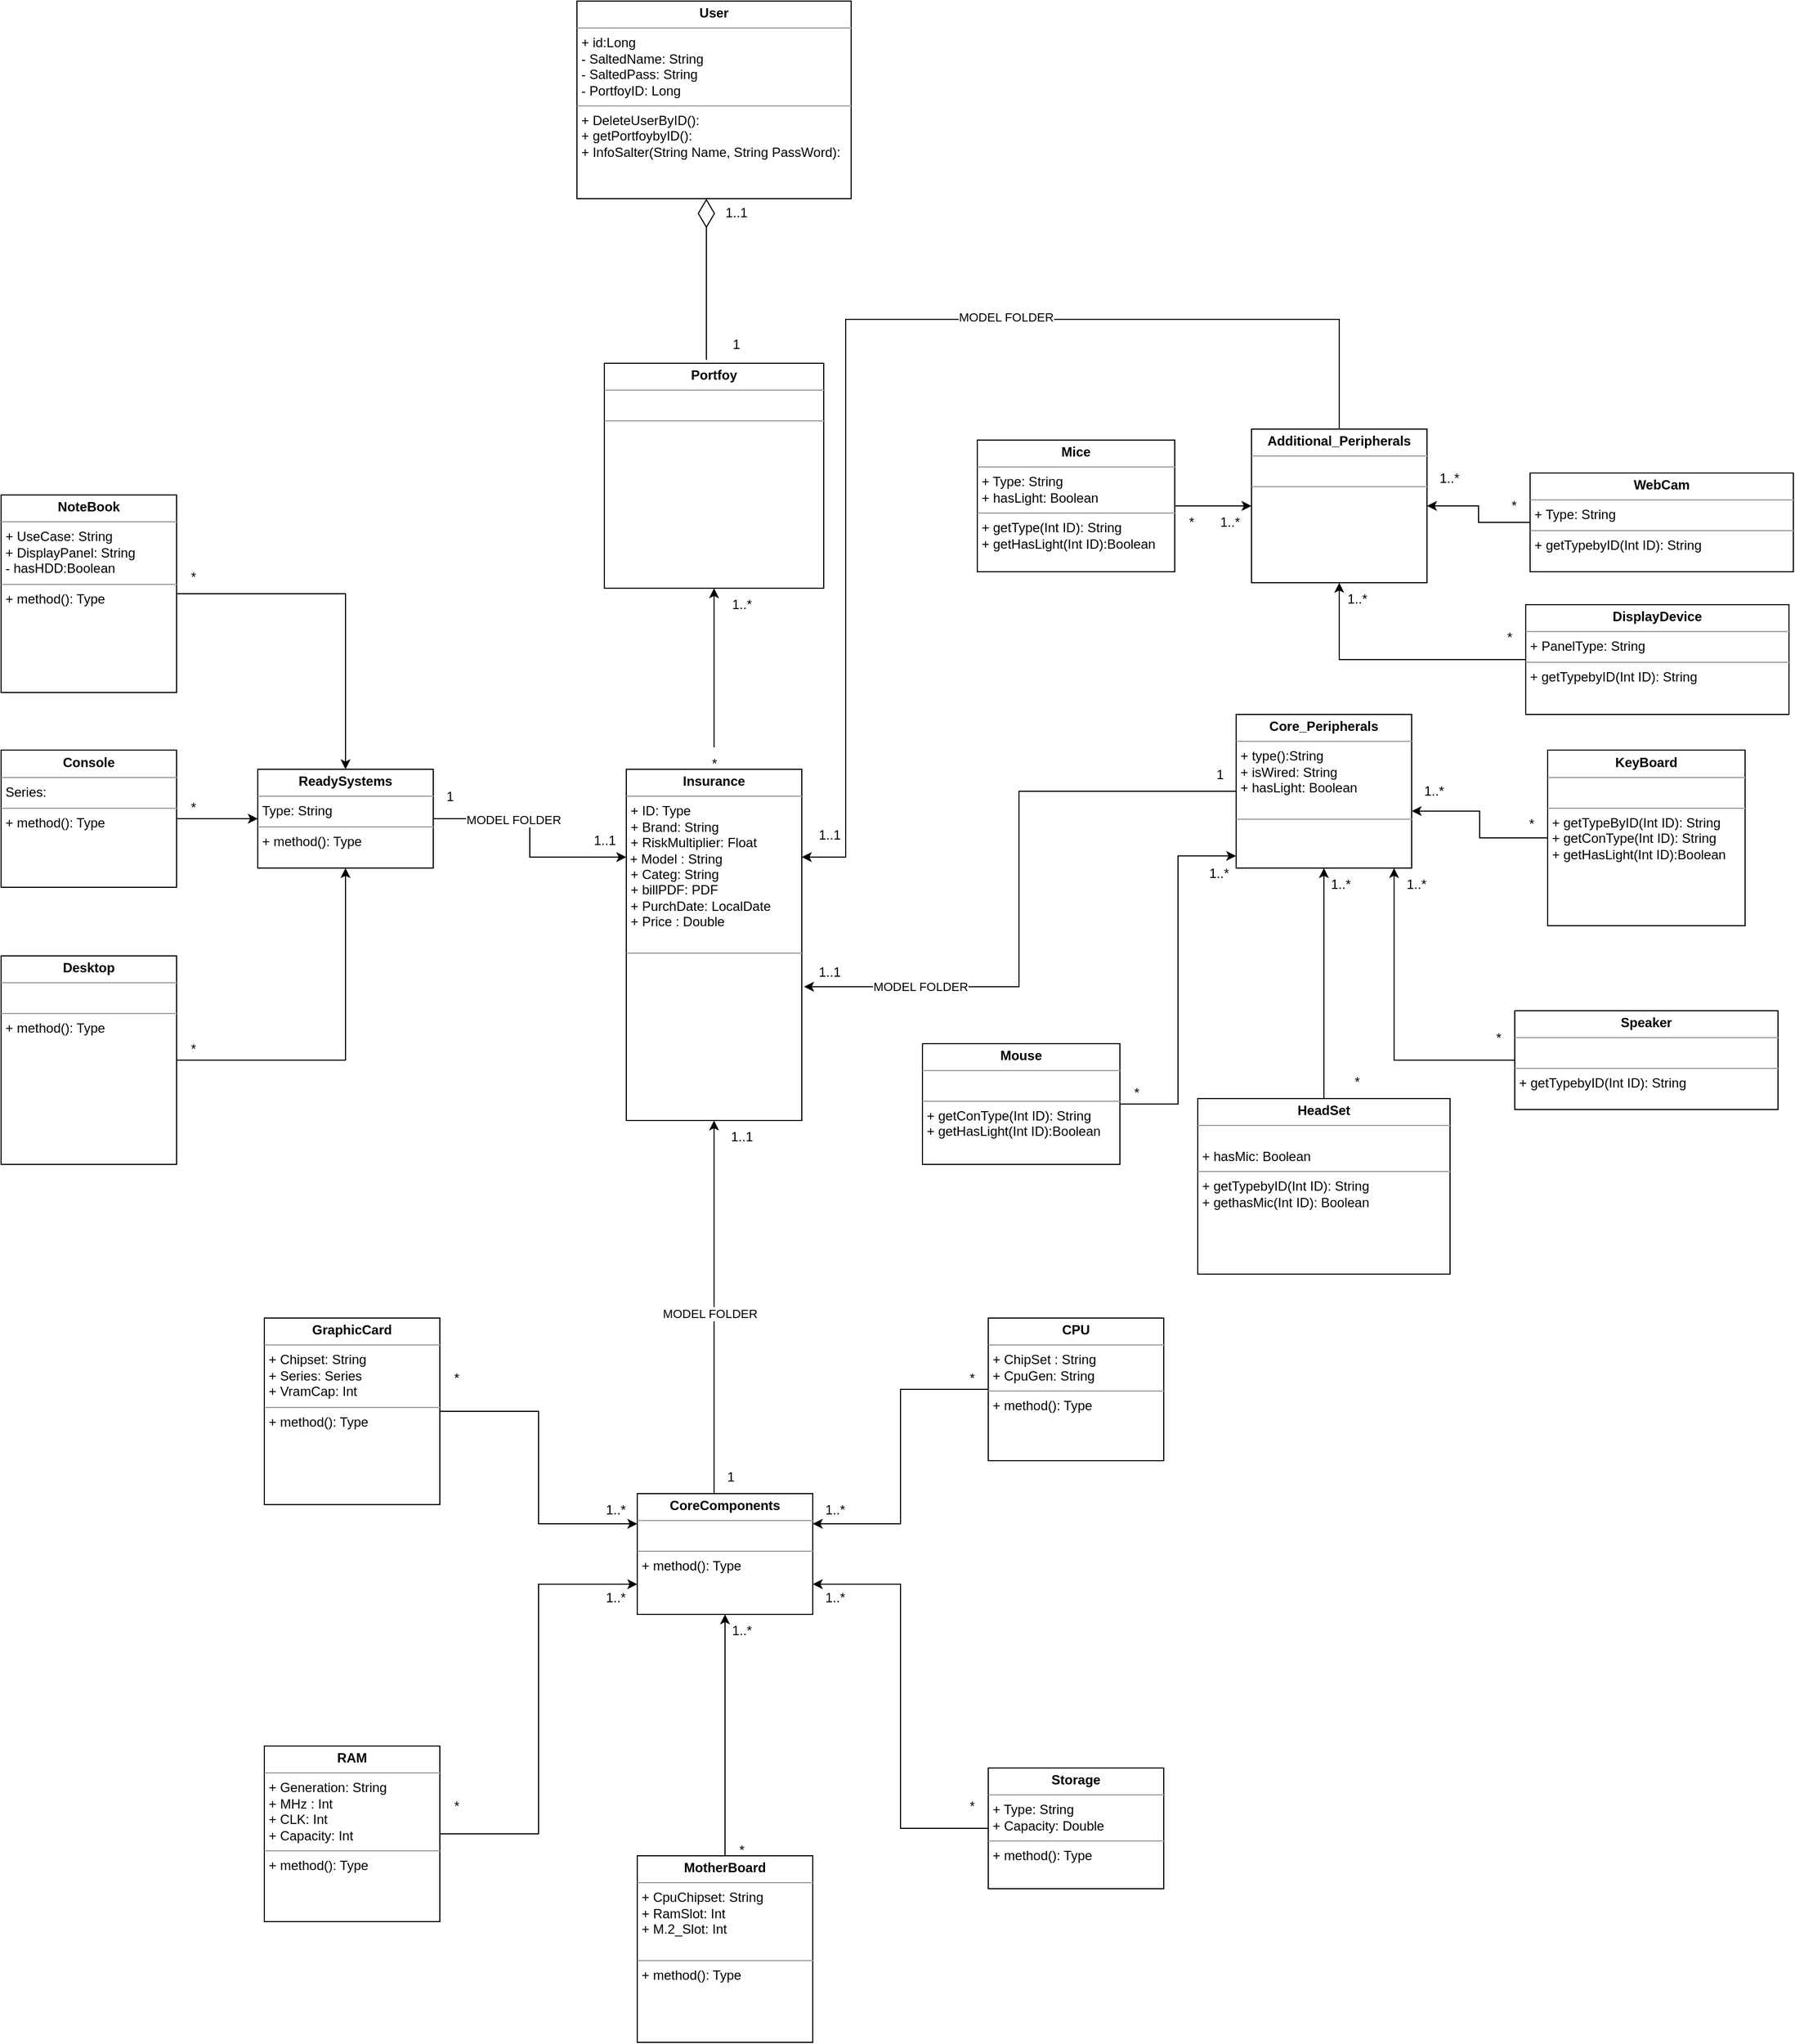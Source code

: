 <mxfile version="22.1.11" type="device">
  <diagram name="Sayfa -1" id="GXi3Bmv7oshq-7G1yXmG">
    <mxGraphModel dx="1674" dy="1987" grid="1" gridSize="10" guides="1" tooltips="1" connect="1" arrows="1" fold="1" page="1" pageScale="1" pageWidth="827" pageHeight="1169" math="0" shadow="0">
      <root>
        <mxCell id="0" />
        <mxCell id="1" parent="0" />
        <mxCell id="JWSpw_ZNpk93uyBQdept-1" value="&lt;p style=&quot;margin:0px;margin-top:4px;text-align:center;&quot;&gt;&lt;b&gt;User&lt;/b&gt;&lt;/p&gt;&lt;hr size=&quot;1&quot;&gt;&lt;p style=&quot;margin:0px;margin-left:4px;&quot;&gt;+ id:Long&lt;/p&gt;&lt;p style=&quot;margin:0px;margin-left:4px;&quot;&gt;- SaltedName: String&lt;/p&gt;&lt;p style=&quot;margin:0px;margin-left:4px;&quot;&gt;- SaltedPass: String&lt;/p&gt;&lt;p style=&quot;margin:0px;margin-left:4px;&quot;&gt;- PortfoyID: Long&lt;/p&gt;&lt;hr size=&quot;1&quot;&gt;&lt;p style=&quot;margin:0px;margin-left:4px;&quot;&gt;+ DeleteUserByID():&lt;/p&gt;&lt;p style=&quot;margin:0px;margin-left:4px;&quot;&gt;+ getPortfoybyID():&lt;/p&gt;&lt;p style=&quot;margin:0px;margin-left:4px;&quot;&gt;+ InfoSalter(String Name, String PassWord):&lt;/p&gt;&lt;p style=&quot;margin:0px;margin-left:4px;&quot;&gt;&lt;br&gt;&lt;/p&gt;" style="verticalAlign=top;align=left;overflow=fill;fontSize=12;fontFamily=Helvetica;html=1;whiteSpace=wrap;" parent="1" vertex="1">
          <mxGeometry x="545" y="-1160" width="250" height="180" as="geometry" />
        </mxCell>
        <mxCell id="JWSpw_ZNpk93uyBQdept-30" style="edgeStyle=orthogonalEdgeStyle;rounded=0;orthogonalLoop=1;jettySize=auto;html=1;entryX=0.5;entryY=0;entryDx=0;entryDy=0;" parent="1" source="JWSpw_ZNpk93uyBQdept-2" target="JWSpw_ZNpk93uyBQdept-28" edge="1">
          <mxGeometry relative="1" as="geometry" />
        </mxCell>
        <mxCell id="JWSpw_ZNpk93uyBQdept-2" value="&lt;p style=&quot;margin:0px;margin-top:4px;text-align:center;&quot;&gt;&lt;b&gt;NoteBook&lt;/b&gt;&lt;/p&gt;&lt;hr size=&quot;1&quot;&gt;&lt;p style=&quot;margin:0px;margin-left:4px;&quot;&gt;+ UseCase: String&lt;/p&gt;&lt;p style=&quot;margin:0px;margin-left:4px;&quot;&gt;&lt;span style=&quot;background-color: initial;&quot;&gt;+ DisplayPanel: String&lt;/span&gt;&lt;br&gt;&lt;/p&gt;&lt;p style=&quot;margin:0px;margin-left:4px;&quot;&gt;- hasHDD:Boolean&lt;/p&gt;&lt;hr size=&quot;1&quot;&gt;&lt;p style=&quot;margin:0px;margin-left:4px;&quot;&gt;+ method(): Type&lt;/p&gt;" style="verticalAlign=top;align=left;overflow=fill;fontSize=12;fontFamily=Helvetica;html=1;whiteSpace=wrap;" parent="1" vertex="1">
          <mxGeometry x="20" y="-710" width="160" height="180" as="geometry" />
        </mxCell>
        <mxCell id="JWSpw_ZNpk93uyBQdept-31" value="" style="edgeStyle=orthogonalEdgeStyle;rounded=0;orthogonalLoop=1;jettySize=auto;html=1;" parent="1" source="JWSpw_ZNpk93uyBQdept-3" target="JWSpw_ZNpk93uyBQdept-28" edge="1">
          <mxGeometry relative="1" as="geometry" />
        </mxCell>
        <mxCell id="JWSpw_ZNpk93uyBQdept-3" value="&lt;p style=&quot;margin:0px;margin-top:4px;text-align:center;&quot;&gt;&lt;b&gt;Console&lt;/b&gt;&lt;/p&gt;&lt;hr size=&quot;1&quot;&gt;&lt;p style=&quot;margin:0px;margin-left:4px;&quot;&gt;Series:&lt;/p&gt;&lt;hr size=&quot;1&quot;&gt;&lt;p style=&quot;margin:0px;margin-left:4px;&quot;&gt;+ method(): Type&lt;/p&gt;" style="verticalAlign=top;align=left;overflow=fill;fontSize=12;fontFamily=Helvetica;html=1;whiteSpace=wrap;" parent="1" vertex="1">
          <mxGeometry x="20" y="-477.5" width="160" height="125" as="geometry" />
        </mxCell>
        <mxCell id="JWSpw_ZNpk93uyBQdept-32" style="edgeStyle=orthogonalEdgeStyle;rounded=0;orthogonalLoop=1;jettySize=auto;html=1;entryX=0.5;entryY=1;entryDx=0;entryDy=0;" parent="1" source="JWSpw_ZNpk93uyBQdept-4" target="JWSpw_ZNpk93uyBQdept-28" edge="1">
          <mxGeometry relative="1" as="geometry" />
        </mxCell>
        <mxCell id="JWSpw_ZNpk93uyBQdept-4" value="&lt;p style=&quot;margin:0px;margin-top:4px;text-align:center;&quot;&gt;&lt;b&gt;Desktop&lt;/b&gt;&lt;/p&gt;&lt;hr size=&quot;1&quot;&gt;&lt;p style=&quot;border-color: var(--border-color); margin: 0px 0px 0px 4px;&quot;&gt;&lt;br&gt;&lt;/p&gt;&lt;hr size=&quot;1&quot;&gt;&lt;p style=&quot;margin:0px;margin-left:4px;&quot;&gt;+ method(): Type&lt;/p&gt;" style="verticalAlign=top;align=left;overflow=fill;fontSize=12;fontFamily=Helvetica;html=1;whiteSpace=wrap;" parent="1" vertex="1">
          <mxGeometry x="20" y="-290" width="160" height="190" as="geometry" />
        </mxCell>
        <mxCell id="JWSpw_ZNpk93uyBQdept-33" style="edgeStyle=orthogonalEdgeStyle;rounded=0;orthogonalLoop=1;jettySize=auto;html=1;entryX=0;entryY=0.25;entryDx=0;entryDy=0;" parent="1" source="JWSpw_ZNpk93uyBQdept-5" target="JWSpw_ZNpk93uyBQdept-29" edge="1">
          <mxGeometry relative="1" as="geometry" />
        </mxCell>
        <mxCell id="JWSpw_ZNpk93uyBQdept-5" value="&lt;p style=&quot;margin:0px;margin-top:4px;text-align:center;&quot;&gt;&lt;b&gt;GraphicCard&lt;/b&gt;&lt;/p&gt;&lt;hr size=&quot;1&quot;&gt;&lt;p style=&quot;margin:0px;margin-left:4px;&quot;&gt;&lt;span style=&quot;background-color: initial;&quot;&gt;+ Chipset: String&lt;/span&gt;&lt;br&gt;&lt;/p&gt;&lt;p style=&quot;margin:0px;margin-left:4px;&quot;&gt;+ Series: Series&lt;/p&gt;&lt;p style=&quot;margin:0px;margin-left:4px;&quot;&gt;&lt;span style=&quot;background-color: initial;&quot;&gt;+ VramCap: Int&lt;/span&gt;&lt;br&gt;&lt;/p&gt;&lt;hr size=&quot;1&quot;&gt;&lt;p style=&quot;margin:0px;margin-left:4px;&quot;&gt;+ method(): Type&lt;/p&gt;" style="verticalAlign=top;align=left;overflow=fill;fontSize=12;fontFamily=Helvetica;html=1;whiteSpace=wrap;" parent="1" vertex="1">
          <mxGeometry x="260" y="40" width="160" height="170" as="geometry" />
        </mxCell>
        <mxCell id="JWSpw_ZNpk93uyBQdept-34" style="edgeStyle=orthogonalEdgeStyle;rounded=0;orthogonalLoop=1;jettySize=auto;html=1;entryX=0;entryY=0.75;entryDx=0;entryDy=0;" parent="1" source="JWSpw_ZNpk93uyBQdept-6" target="JWSpw_ZNpk93uyBQdept-29" edge="1">
          <mxGeometry relative="1" as="geometry" />
        </mxCell>
        <mxCell id="JWSpw_ZNpk93uyBQdept-6" value="&lt;p style=&quot;margin:0px;margin-top:4px;text-align:center;&quot;&gt;&lt;b&gt;RAM&lt;/b&gt;&lt;/p&gt;&lt;hr size=&quot;1&quot;&gt;&lt;p style=&quot;margin:0px;margin-left:4px;&quot;&gt;+ Generation: String&lt;/p&gt;&lt;p style=&quot;margin:0px;margin-left:4px;&quot;&gt;+ MHz : Int&lt;/p&gt;&lt;p style=&quot;margin:0px;margin-left:4px;&quot;&gt;+ CLK: Int&lt;/p&gt;&lt;p style=&quot;margin:0px;margin-left:4px;&quot;&gt;+ Capacity: Int&lt;/p&gt;&lt;hr size=&quot;1&quot;&gt;&lt;p style=&quot;margin:0px;margin-left:4px;&quot;&gt;+ method(): Type&lt;/p&gt;" style="verticalAlign=top;align=left;overflow=fill;fontSize=12;fontFamily=Helvetica;html=1;whiteSpace=wrap;" parent="1" vertex="1">
          <mxGeometry x="260" y="430" width="160" height="160" as="geometry" />
        </mxCell>
        <mxCell id="JWSpw_ZNpk93uyBQdept-35" value="" style="edgeStyle=orthogonalEdgeStyle;rounded=0;orthogonalLoop=1;jettySize=auto;html=1;" parent="1" source="JWSpw_ZNpk93uyBQdept-7" target="JWSpw_ZNpk93uyBQdept-29" edge="1">
          <mxGeometry relative="1" as="geometry" />
        </mxCell>
        <mxCell id="JWSpw_ZNpk93uyBQdept-7" value="&lt;p style=&quot;margin:0px;margin-top:4px;text-align:center;&quot;&gt;&lt;b&gt;MotherBoard&lt;/b&gt;&lt;/p&gt;&lt;hr size=&quot;1&quot;&gt;&lt;p style=&quot;margin:0px;margin-left:4px;&quot;&gt;+ CpuChipset: String&lt;/p&gt;&lt;p style=&quot;margin:0px;margin-left:4px;&quot;&gt;+ RamSlot: Int&lt;/p&gt;&lt;p style=&quot;margin:0px;margin-left:4px;&quot;&gt;+ M.2_Slot: Int&lt;/p&gt;&lt;p style=&quot;margin:0px;margin-left:4px;&quot;&gt;&lt;br&gt;&lt;/p&gt;&lt;hr size=&quot;1&quot;&gt;&lt;p style=&quot;margin:0px;margin-left:4px;&quot;&gt;+ method(): Type&lt;/p&gt;" style="verticalAlign=top;align=left;overflow=fill;fontSize=12;fontFamily=Helvetica;html=1;whiteSpace=wrap;" parent="1" vertex="1">
          <mxGeometry x="600" y="530" width="160" height="170" as="geometry" />
        </mxCell>
        <mxCell id="JWSpw_ZNpk93uyBQdept-37" style="edgeStyle=orthogonalEdgeStyle;rounded=0;orthogonalLoop=1;jettySize=auto;html=1;entryX=1;entryY=0.75;entryDx=0;entryDy=0;" parent="1" source="JWSpw_ZNpk93uyBQdept-8" target="JWSpw_ZNpk93uyBQdept-29" edge="1">
          <mxGeometry relative="1" as="geometry" />
        </mxCell>
        <mxCell id="JWSpw_ZNpk93uyBQdept-8" value="&lt;p style=&quot;margin:0px;margin-top:4px;text-align:center;&quot;&gt;&lt;b&gt;Storage&lt;/b&gt;&lt;/p&gt;&lt;hr size=&quot;1&quot;&gt;&lt;p style=&quot;margin:0px;margin-left:4px;&quot;&gt;+ Type: String&lt;/p&gt;&lt;p style=&quot;margin:0px;margin-left:4px;&quot;&gt;+ Capacity: Double&lt;/p&gt;&lt;hr size=&quot;1&quot;&gt;&lt;p style=&quot;margin:0px;margin-left:4px;&quot;&gt;+ method(): Type&lt;/p&gt;" style="verticalAlign=top;align=left;overflow=fill;fontSize=12;fontFamily=Helvetica;html=1;whiteSpace=wrap;" parent="1" vertex="1">
          <mxGeometry x="920" y="450" width="160" height="110" as="geometry" />
        </mxCell>
        <mxCell id="JWSpw_ZNpk93uyBQdept-36" style="edgeStyle=orthogonalEdgeStyle;rounded=0;orthogonalLoop=1;jettySize=auto;html=1;entryX=1;entryY=0.25;entryDx=0;entryDy=0;" parent="1" source="JWSpw_ZNpk93uyBQdept-9" target="JWSpw_ZNpk93uyBQdept-29" edge="1">
          <mxGeometry relative="1" as="geometry" />
        </mxCell>
        <mxCell id="JWSpw_ZNpk93uyBQdept-9" value="&lt;p style=&quot;margin:0px;margin-top:4px;text-align:center;&quot;&gt;&lt;b&gt;CPU&lt;/b&gt;&lt;/p&gt;&lt;hr size=&quot;1&quot;&gt;&lt;p style=&quot;margin:0px;margin-left:4px;&quot;&gt;+ ChipSet : String&lt;/p&gt;&lt;p style=&quot;margin:0px;margin-left:4px;&quot;&gt;+ CpuGen: String&lt;/p&gt;&lt;hr size=&quot;1&quot;&gt;&lt;p style=&quot;margin:0px;margin-left:4px;&quot;&gt;+ method(): Type&lt;/p&gt;" style="verticalAlign=top;align=left;overflow=fill;fontSize=12;fontFamily=Helvetica;html=1;whiteSpace=wrap;" parent="1" vertex="1">
          <mxGeometry x="920" y="40" width="160" height="130" as="geometry" />
        </mxCell>
        <mxCell id="fTKpUxHGbEyDiR0BADlg-4" style="edgeStyle=orthogonalEdgeStyle;rounded=0;orthogonalLoop=1;jettySize=auto;html=1;entryX=0.5;entryY=1;entryDx=0;entryDy=0;" parent="1" source="JWSpw_ZNpk93uyBQdept-10" target="fTKpUxHGbEyDiR0BADlg-2" edge="1">
          <mxGeometry relative="1" as="geometry" />
        </mxCell>
        <mxCell id="JWSpw_ZNpk93uyBQdept-10" value="&lt;p style=&quot;margin:0px;margin-top:4px;text-align:center;&quot;&gt;&lt;b&gt;HeadSet&lt;/b&gt;&lt;/p&gt;&lt;hr size=&quot;1&quot;&gt;&lt;p style=&quot;margin:0px;margin-left:4px;&quot;&gt;&lt;br&gt;&lt;/p&gt;&lt;p style=&quot;margin:0px;margin-left:4px;&quot;&gt;+ hasMic: Boolean&lt;/p&gt;&lt;hr size=&quot;1&quot;&gt;&lt;p style=&quot;margin:0px;margin-left:4px;&quot;&gt;&lt;span style=&quot;background-color: initial;&quot;&gt;+ getTypebyID(Int ID): String&lt;/span&gt;&lt;br&gt;&lt;/p&gt;&lt;p style=&quot;border-color: var(--border-color); margin: 0px 0px 0px 4px;&quot;&gt;+ gethasMic(Int ID): Boolean&lt;/p&gt;" style="verticalAlign=top;align=left;overflow=fill;fontSize=12;fontFamily=Helvetica;html=1;whiteSpace=wrap;" parent="1" vertex="1">
          <mxGeometry x="1111" y="-160" width="230" height="160" as="geometry" />
        </mxCell>
        <mxCell id="JWSpw_ZNpk93uyBQdept-11" value="&lt;p style=&quot;margin:0px;margin-top:4px;text-align:center;&quot;&gt;&lt;b&gt;KeyBoard&lt;/b&gt;&lt;/p&gt;&lt;hr size=&quot;1&quot;&gt;&lt;p style=&quot;margin:0px;margin-left:4px;&quot;&gt;&lt;br&gt;&lt;/p&gt;&lt;hr size=&quot;1&quot;&gt;&lt;p style=&quot;margin:0px;margin-left:4px;&quot;&gt;+ getTypeByID(Int ID): String&lt;/p&gt;&lt;p style=&quot;margin:0px;margin-left:4px;&quot;&gt;+ getConType(Int ID): String&lt;/p&gt;&lt;p style=&quot;margin:0px;margin-left:4px;&quot;&gt;+ getHasLight(Int ID):Boolean&lt;/p&gt;" style="verticalAlign=top;align=left;overflow=fill;fontSize=12;fontFamily=Helvetica;html=1;whiteSpace=wrap;" parent="1" vertex="1">
          <mxGeometry x="1430" y="-477.5" width="180" height="160" as="geometry" />
        </mxCell>
        <mxCell id="JWSpw_ZNpk93uyBQdept-12" value="&lt;p style=&quot;margin:0px;margin-top:4px;text-align:center;&quot;&gt;&lt;b&gt;Mouse&lt;/b&gt;&lt;/p&gt;&lt;hr size=&quot;1&quot;&gt;&lt;p style=&quot;margin:0px;margin-left:4px;&quot;&gt;&lt;br&gt;&lt;/p&gt;&lt;hr size=&quot;1&quot;&gt;&lt;p style=&quot;margin:0px;margin-left:4px;&quot;&gt;+ getConType(Int ID): String&lt;br&gt;&lt;/p&gt;&lt;p style=&quot;margin:0px;margin-left:4px;&quot;&gt;+ getHasLight(Int ID):Boolean&lt;br&gt;&lt;/p&gt;" style="verticalAlign=top;align=left;overflow=fill;fontSize=12;fontFamily=Helvetica;html=1;whiteSpace=wrap;" parent="1" vertex="1">
          <mxGeometry x="860" y="-210" width="180" height="110" as="geometry" />
        </mxCell>
        <mxCell id="JWSpw_ZNpk93uyBQdept-21" value="" style="edgeStyle=orthogonalEdgeStyle;rounded=0;orthogonalLoop=1;jettySize=auto;html=1;" parent="1" source="JWSpw_ZNpk93uyBQdept-13" target="JWSpw_ZNpk93uyBQdept-17" edge="1">
          <mxGeometry relative="1" as="geometry" />
        </mxCell>
        <mxCell id="JWSpw_ZNpk93uyBQdept-13" value="&lt;p style=&quot;margin:0px;margin-top:4px;text-align:center;&quot;&gt;&lt;b&gt;Mice&lt;/b&gt;&lt;/p&gt;&lt;hr size=&quot;1&quot;&gt;&lt;p style=&quot;margin:0px;margin-left:4px;&quot;&gt;+ Type: String&lt;/p&gt;&lt;p style=&quot;margin:0px;margin-left:4px;&quot;&gt;+ hasLight: Boolean&lt;/p&gt;&lt;hr size=&quot;1&quot;&gt;&lt;p style=&quot;border-color: var(--border-color); margin: 0px 0px 0px 4px;&quot;&gt;+ getType(Int ID): String&lt;br style=&quot;border-color: var(--border-color);&quot;&gt;&lt;/p&gt;&lt;p style=&quot;border-color: var(--border-color); margin: 0px 0px 0px 4px;&quot;&gt;+ getHasLight(Int ID):Boolean&lt;/p&gt;" style="verticalAlign=top;align=left;overflow=fill;fontSize=12;fontFamily=Helvetica;html=1;whiteSpace=wrap;" parent="1" vertex="1">
          <mxGeometry x="910" y="-760" width="180" height="120" as="geometry" />
        </mxCell>
        <mxCell id="JWSpw_ZNpk93uyBQdept-27" value="" style="edgeStyle=orthogonalEdgeStyle;rounded=0;orthogonalLoop=1;jettySize=auto;html=1;" parent="1" source="JWSpw_ZNpk93uyBQdept-14" target="JWSpw_ZNpk93uyBQdept-17" edge="1">
          <mxGeometry relative="1" as="geometry" />
        </mxCell>
        <mxCell id="JWSpw_ZNpk93uyBQdept-14" value="&lt;p style=&quot;margin:0px;margin-top:4px;text-align:center;&quot;&gt;&lt;b&gt;WebCam&lt;/b&gt;&lt;/p&gt;&lt;hr size=&quot;1&quot;&gt;&lt;p style=&quot;margin:0px;margin-left:4px;&quot;&gt;+ Type: String&lt;/p&gt;&lt;hr size=&quot;1&quot;&gt;&lt;p style=&quot;margin:0px;margin-left:4px;&quot;&gt;+ getTypebyID(Int ID): String&lt;/p&gt;&lt;p style=&quot;margin:0px;margin-left:4px;&quot;&gt;&lt;br&gt;&lt;/p&gt;" style="verticalAlign=top;align=left;overflow=fill;fontSize=12;fontFamily=Helvetica;html=1;whiteSpace=wrap;" parent="1" vertex="1">
          <mxGeometry x="1414" y="-730" width="240" height="90" as="geometry" />
        </mxCell>
        <mxCell id="JWSpw_ZNpk93uyBQdept-26" value="" style="edgeStyle=orthogonalEdgeStyle;rounded=0;orthogonalLoop=1;jettySize=auto;html=1;" parent="1" source="JWSpw_ZNpk93uyBQdept-15" target="JWSpw_ZNpk93uyBQdept-17" edge="1">
          <mxGeometry relative="1" as="geometry" />
        </mxCell>
        <mxCell id="JWSpw_ZNpk93uyBQdept-15" value="&lt;p style=&quot;margin:0px;margin-top:4px;text-align:center;&quot;&gt;&lt;b&gt;DisplayDevice&lt;/b&gt;&lt;/p&gt;&lt;hr size=&quot;1&quot;&gt;&lt;p style=&quot;margin:0px;margin-left:4px;&quot;&gt;+ PanelType: String&lt;/p&gt;&lt;hr size=&quot;1&quot;&gt;&lt;p style=&quot;margin:0px;margin-left:4px;&quot;&gt;+ getTypebyID(Int ID): String&lt;/p&gt;&lt;p style=&quot;margin:0px;margin-left:4px;&quot;&gt;&lt;br&gt;&lt;/p&gt;" style="verticalAlign=top;align=left;overflow=fill;fontSize=12;fontFamily=Helvetica;html=1;whiteSpace=wrap;" parent="1" vertex="1">
          <mxGeometry x="1410" y="-610" width="240" height="100" as="geometry" />
        </mxCell>
        <mxCell id="JWSpw_ZNpk93uyBQdept-16" value="&lt;p style=&quot;margin:0px;margin-top:4px;text-align:center;&quot;&gt;&lt;b&gt;Speaker&lt;/b&gt;&lt;/p&gt;&lt;hr size=&quot;1&quot;&gt;&lt;p style=&quot;margin:0px;margin-left:4px;&quot;&gt;&lt;br&gt;&lt;/p&gt;&lt;hr size=&quot;1&quot;&gt;&lt;p style=&quot;border-color: var(--border-color); margin: 0px 0px 0px 4px;&quot;&gt;+ getTypebyID(Int ID): String&lt;/p&gt;&lt;p style=&quot;border-color: var(--border-color); margin: 0px 0px 0px 4px;&quot;&gt;&lt;br&gt;&lt;/p&gt;" style="verticalAlign=top;align=left;overflow=fill;fontSize=12;fontFamily=Helvetica;html=1;whiteSpace=wrap;" parent="1" vertex="1">
          <mxGeometry x="1400" y="-240" width="240" height="90" as="geometry" />
        </mxCell>
        <mxCell id="JWSpw_ZNpk93uyBQdept-17" value="&lt;p style=&quot;margin:0px;margin-top:4px;text-align:center;&quot;&gt;&lt;b&gt;Additional_Peripherals&lt;/b&gt;&lt;/p&gt;&lt;hr size=&quot;1&quot;&gt;&lt;p style=&quot;margin:0px;margin-left:4px;&quot;&gt;&lt;br&gt;&lt;/p&gt;&lt;hr size=&quot;1&quot;&gt;&lt;p style=&quot;margin:0px;margin-left:4px;&quot;&gt;&lt;br&gt;&lt;/p&gt;" style="verticalAlign=top;align=left;overflow=fill;fontSize=12;fontFamily=Helvetica;html=1;whiteSpace=wrap;" parent="1" vertex="1">
          <mxGeometry x="1160" y="-770" width="160" height="140" as="geometry" />
        </mxCell>
        <mxCell id="JWSpw_ZNpk93uyBQdept-40" style="edgeStyle=orthogonalEdgeStyle;rounded=0;orthogonalLoop=1;jettySize=auto;html=1;entryX=0;entryY=0.25;entryDx=0;entryDy=0;" parent="1" source="JWSpw_ZNpk93uyBQdept-28" target="JWSpw_ZNpk93uyBQdept-38" edge="1">
          <mxGeometry relative="1" as="geometry" />
        </mxCell>
        <mxCell id="fTKpUxHGbEyDiR0BADlg-15" value="MODEL FOLDER" style="edgeLabel;html=1;align=center;verticalAlign=middle;resizable=0;points=[];" parent="JWSpw_ZNpk93uyBQdept-40" vertex="1" connectable="0">
          <mxGeometry x="-0.308" y="-1" relative="1" as="geometry">
            <mxPoint as="offset" />
          </mxGeometry>
        </mxCell>
        <mxCell id="JWSpw_ZNpk93uyBQdept-28" value="&lt;p style=&quot;margin:0px;margin-top:4px;text-align:center;&quot;&gt;&lt;b&gt;ReadySystems&lt;/b&gt;&lt;/p&gt;&lt;hr size=&quot;1&quot;&gt;&lt;p style=&quot;margin:0px;margin-left:4px;&quot;&gt;Type: String&lt;/p&gt;&lt;hr size=&quot;1&quot;&gt;&lt;p style=&quot;margin:0px;margin-left:4px;&quot;&gt;+ method(): Type&lt;/p&gt;" style="verticalAlign=top;align=left;overflow=fill;fontSize=12;fontFamily=Helvetica;html=1;whiteSpace=wrap;" parent="1" vertex="1">
          <mxGeometry x="254" y="-460" width="160" height="90" as="geometry" />
        </mxCell>
        <mxCell id="JWSpw_ZNpk93uyBQdept-41" style="edgeStyle=orthogonalEdgeStyle;rounded=0;orthogonalLoop=1;jettySize=auto;html=1;entryX=0.5;entryY=1;entryDx=0;entryDy=0;" parent="1" source="JWSpw_ZNpk93uyBQdept-29" target="JWSpw_ZNpk93uyBQdept-38" edge="1">
          <mxGeometry relative="1" as="geometry">
            <Array as="points">
              <mxPoint x="670" y="50" />
              <mxPoint x="670" y="50" />
            </Array>
          </mxGeometry>
        </mxCell>
        <mxCell id="fTKpUxHGbEyDiR0BADlg-14" value="MODEL FOLDER" style="edgeLabel;html=1;align=center;verticalAlign=middle;resizable=0;points=[];" parent="JWSpw_ZNpk93uyBQdept-41" vertex="1" connectable="0">
          <mxGeometry x="-0.035" y="4" relative="1" as="geometry">
            <mxPoint as="offset" />
          </mxGeometry>
        </mxCell>
        <mxCell id="JWSpw_ZNpk93uyBQdept-29" value="&lt;p style=&quot;margin:0px;margin-top:4px;text-align:center;&quot;&gt;&lt;b&gt;CoreComponents&lt;/b&gt;&lt;/p&gt;&lt;hr size=&quot;1&quot;&gt;&lt;p style=&quot;margin:0px;margin-left:4px;&quot;&gt;&lt;br&gt;&lt;/p&gt;&lt;hr size=&quot;1&quot;&gt;&lt;p style=&quot;margin:0px;margin-left:4px;&quot;&gt;+ method(): Type&lt;/p&gt;" style="verticalAlign=top;align=left;overflow=fill;fontSize=12;fontFamily=Helvetica;html=1;whiteSpace=wrap;" parent="1" vertex="1">
          <mxGeometry x="600" y="200" width="160" height="110" as="geometry" />
        </mxCell>
        <mxCell id="JWSpw_ZNpk93uyBQdept-38" value="&lt;p style=&quot;margin:0px;margin-top:4px;text-align:center;&quot;&gt;&lt;b&gt;Insurance&lt;/b&gt;&lt;/p&gt;&lt;hr size=&quot;1&quot;&gt;&lt;p style=&quot;margin:0px;margin-left:4px;&quot;&gt;+ ID: Type&lt;/p&gt;&lt;p style=&quot;margin:0px;margin-left:4px;&quot;&gt;+ Brand: String&lt;/p&gt;&lt;p style=&quot;margin:0px;margin-left:4px;&quot;&gt;+ RiskMultiplier: Float&lt;br&gt;&lt;/p&gt;&lt;div&gt;&amp;nbsp;+ Model : String&lt;/div&gt;&lt;p style=&quot;margin:0px;margin-left:4px;&quot;&gt;+ Categ: String&lt;/p&gt;&lt;p style=&quot;margin:0px;margin-left:4px;&quot;&gt;+ billPDF: PDF&lt;/p&gt;&lt;p style=&quot;margin:0px;margin-left:4px;&quot;&gt;+ PurchDate: LocalDate&lt;/p&gt;&lt;p style=&quot;margin:0px;margin-left:4px;&quot;&gt;+ Price : Double&lt;/p&gt;&lt;p style=&quot;margin:0px;margin-left:4px;&quot;&gt;&lt;br&gt;&lt;/p&gt;&lt;hr size=&quot;1&quot;&gt;&lt;p style=&quot;margin:0px;margin-left:4px;&quot;&gt;&lt;br&gt;&lt;/p&gt;" style="verticalAlign=top;align=left;overflow=fill;fontSize=12;fontFamily=Helvetica;html=1;whiteSpace=wrap;" parent="1" vertex="1">
          <mxGeometry x="590" y="-460" width="160" height="320" as="geometry" />
        </mxCell>
        <mxCell id="JWSpw_ZNpk93uyBQdept-39" style="edgeStyle=orthogonalEdgeStyle;rounded=0;orthogonalLoop=1;jettySize=auto;html=1;entryX=1;entryY=0.25;entryDx=0;entryDy=0;" parent="1" source="JWSpw_ZNpk93uyBQdept-17" target="JWSpw_ZNpk93uyBQdept-38" edge="1">
          <mxGeometry relative="1" as="geometry">
            <mxPoint x="760" y="-540" as="targetPoint" />
            <Array as="points">
              <mxPoint x="1240" y="-870" />
              <mxPoint x="790" y="-870" />
              <mxPoint x="790" y="-380" />
            </Array>
          </mxGeometry>
        </mxCell>
        <mxCell id="fTKpUxHGbEyDiR0BADlg-13" value="MODEL FOLDER" style="edgeLabel;html=1;align=center;verticalAlign=middle;resizable=0;points=[];" parent="JWSpw_ZNpk93uyBQdept-39" vertex="1" connectable="0">
          <mxGeometry x="-0.252" y="-2" relative="1" as="geometry">
            <mxPoint as="offset" />
          </mxGeometry>
        </mxCell>
        <mxCell id="bcBEYMRortXWvUVXNfp0-1" value="1..1" style="text;html=1;align=center;verticalAlign=middle;resizable=0;points=[];autosize=1;strokeColor=none;fillColor=none;" parent="1" vertex="1">
          <mxGeometry x="755" y="-415" width="40" height="30" as="geometry" />
        </mxCell>
        <mxCell id="bcBEYMRortXWvUVXNfp0-3" value="1" style="text;html=1;align=center;verticalAlign=middle;resizable=0;points=[];autosize=1;strokeColor=none;fillColor=none;" parent="1" vertex="1">
          <mxGeometry x="1116" y="-470" width="30" height="30" as="geometry" />
        </mxCell>
        <mxCell id="bcBEYMRortXWvUVXNfp0-4" value="1..*" style="text;html=1;align=center;verticalAlign=middle;resizable=0;points=[];autosize=1;strokeColor=none;fillColor=none;" parent="1" vertex="1">
          <mxGeometry x="1120" y="-700" width="40" height="30" as="geometry" />
        </mxCell>
        <mxCell id="bcBEYMRortXWvUVXNfp0-5" value="*" style="text;html=1;align=center;verticalAlign=middle;resizable=0;points=[];autosize=1;strokeColor=none;fillColor=none;" parent="1" vertex="1">
          <mxGeometry x="1090" y="-700" width="30" height="30" as="geometry" />
        </mxCell>
        <mxCell id="bcBEYMRortXWvUVXNfp0-6" value="*" style="text;html=1;align=center;verticalAlign=middle;resizable=0;points=[];autosize=1;strokeColor=none;fillColor=none;" parent="1" vertex="1">
          <mxGeometry x="1400" y="-425" width="30" height="30" as="geometry" />
        </mxCell>
        <mxCell id="bcBEYMRortXWvUVXNfp0-7" value="1..*" style="text;html=1;align=center;verticalAlign=middle;resizable=0;points=[];autosize=1;strokeColor=none;fillColor=none;" parent="1" vertex="1">
          <mxGeometry x="1110" y="-380" width="40" height="30" as="geometry" />
        </mxCell>
        <mxCell id="bcBEYMRortXWvUVXNfp0-8" value="*" style="text;html=1;align=center;verticalAlign=middle;resizable=0;points=[];autosize=1;strokeColor=none;fillColor=none;" parent="1" vertex="1">
          <mxGeometry x="1040" y="-180" width="30" height="30" as="geometry" />
        </mxCell>
        <mxCell id="bcBEYMRortXWvUVXNfp0-9" value="*" style="text;html=1;align=center;verticalAlign=middle;resizable=0;points=[];autosize=1;strokeColor=none;fillColor=none;" parent="1" vertex="1">
          <mxGeometry x="1241" y="-190" width="30" height="30" as="geometry" />
        </mxCell>
        <mxCell id="bcBEYMRortXWvUVXNfp0-10" value="*" style="text;html=1;align=center;verticalAlign=middle;resizable=0;points=[];autosize=1;strokeColor=none;fillColor=none;" parent="1" vertex="1">
          <mxGeometry x="1370" y="-230" width="30" height="30" as="geometry" />
        </mxCell>
        <mxCell id="bcBEYMRortXWvUVXNfp0-11" value="*" style="text;html=1;align=center;verticalAlign=middle;resizable=0;points=[];autosize=1;strokeColor=none;fillColor=none;" parent="1" vertex="1">
          <mxGeometry x="1380" y="-595" width="30" height="30" as="geometry" />
        </mxCell>
        <mxCell id="bcBEYMRortXWvUVXNfp0-12" value="1..*" style="text;html=1;align=center;verticalAlign=middle;resizable=0;points=[];autosize=1;strokeColor=none;fillColor=none;" parent="1" vertex="1">
          <mxGeometry x="1221" y="-370" width="40" height="30" as="geometry" />
        </mxCell>
        <mxCell id="bcBEYMRortXWvUVXNfp0-13" value="1..*" style="text;html=1;align=center;verticalAlign=middle;resizable=0;points=[];autosize=1;strokeColor=none;fillColor=none;" parent="1" vertex="1">
          <mxGeometry x="1290" y="-370" width="40" height="30" as="geometry" />
        </mxCell>
        <mxCell id="bcBEYMRortXWvUVXNfp0-14" value="1..*" style="text;html=1;align=center;verticalAlign=middle;resizable=0;points=[];autosize=1;strokeColor=none;fillColor=none;" parent="1" vertex="1">
          <mxGeometry x="1236" y="-630" width="40" height="30" as="geometry" />
        </mxCell>
        <mxCell id="bcBEYMRortXWvUVXNfp0-15" value="1..1" style="text;html=1;align=center;verticalAlign=middle;resizable=0;points=[];autosize=1;strokeColor=none;fillColor=none;" parent="1" vertex="1">
          <mxGeometry x="550" y="-410" width="40" height="30" as="geometry" />
        </mxCell>
        <mxCell id="bcBEYMRortXWvUVXNfp0-16" value="1..1" style="text;html=1;align=center;verticalAlign=middle;resizable=0;points=[];autosize=1;strokeColor=none;fillColor=none;" parent="1" vertex="1">
          <mxGeometry x="675" y="-140" width="40" height="30" as="geometry" />
        </mxCell>
        <mxCell id="bcBEYMRortXWvUVXNfp0-17" value="*" style="text;html=1;align=center;verticalAlign=middle;resizable=0;points=[];autosize=1;strokeColor=none;fillColor=none;" parent="1" vertex="1">
          <mxGeometry x="180" y="-650" width="30" height="30" as="geometry" />
        </mxCell>
        <mxCell id="bcBEYMRortXWvUVXNfp0-18" value="*" style="text;html=1;align=center;verticalAlign=middle;resizable=0;points=[];autosize=1;strokeColor=none;fillColor=none;" parent="1" vertex="1">
          <mxGeometry x="180" y="-440" width="30" height="30" as="geometry" />
        </mxCell>
        <mxCell id="bcBEYMRortXWvUVXNfp0-19" value="*" style="text;html=1;align=center;verticalAlign=middle;resizable=0;points=[];autosize=1;strokeColor=none;fillColor=none;" parent="1" vertex="1">
          <mxGeometry x="180" y="-220" width="30" height="30" as="geometry" />
        </mxCell>
        <mxCell id="bcBEYMRortXWvUVXNfp0-20" value="1" style="text;html=1;align=center;verticalAlign=middle;resizable=0;points=[];autosize=1;strokeColor=none;fillColor=none;" parent="1" vertex="1">
          <mxGeometry x="414" y="-450" width="30" height="30" as="geometry" />
        </mxCell>
        <mxCell id="bcBEYMRortXWvUVXNfp0-22" value="1" style="text;html=1;align=center;verticalAlign=middle;resizable=0;points=[];autosize=1;strokeColor=none;fillColor=none;" parent="1" vertex="1">
          <mxGeometry x="670" y="170" width="30" height="30" as="geometry" />
        </mxCell>
        <mxCell id="bcBEYMRortXWvUVXNfp0-23" value="1..*" style="text;html=1;align=center;verticalAlign=middle;resizable=0;points=[];autosize=1;strokeColor=none;fillColor=none;" parent="1" vertex="1">
          <mxGeometry x="560" y="200" width="40" height="30" as="geometry" />
        </mxCell>
        <mxCell id="bcBEYMRortXWvUVXNfp0-24" value="1..*" style="text;html=1;align=center;verticalAlign=middle;resizable=0;points=[];autosize=1;strokeColor=none;fillColor=none;" parent="1" vertex="1">
          <mxGeometry x="560" y="280" width="40" height="30" as="geometry" />
        </mxCell>
        <mxCell id="bcBEYMRortXWvUVXNfp0-25" value="1..*" style="text;html=1;align=center;verticalAlign=middle;resizable=0;points=[];autosize=1;strokeColor=none;fillColor=none;" parent="1" vertex="1">
          <mxGeometry x="675" y="310" width="40" height="30" as="geometry" />
        </mxCell>
        <mxCell id="bcBEYMRortXWvUVXNfp0-26" value="1..*" style="text;html=1;align=center;verticalAlign=middle;resizable=0;points=[];autosize=1;strokeColor=none;fillColor=none;" parent="1" vertex="1">
          <mxGeometry x="760" y="200" width="40" height="30" as="geometry" />
        </mxCell>
        <mxCell id="bcBEYMRortXWvUVXNfp0-27" value="1..*" style="text;html=1;align=center;verticalAlign=middle;resizable=0;points=[];autosize=1;strokeColor=none;fillColor=none;" parent="1" vertex="1">
          <mxGeometry x="760" y="280" width="40" height="30" as="geometry" />
        </mxCell>
        <mxCell id="bcBEYMRortXWvUVXNfp0-28" value="*" style="text;html=1;align=center;verticalAlign=middle;resizable=0;points=[];autosize=1;strokeColor=none;fillColor=none;" parent="1" vertex="1">
          <mxGeometry x="890" y="80" width="30" height="30" as="geometry" />
        </mxCell>
        <mxCell id="bcBEYMRortXWvUVXNfp0-29" value="*" style="text;html=1;align=center;verticalAlign=middle;resizable=0;points=[];autosize=1;strokeColor=none;fillColor=none;" parent="1" vertex="1">
          <mxGeometry x="890" y="470" width="30" height="30" as="geometry" />
        </mxCell>
        <mxCell id="bcBEYMRortXWvUVXNfp0-30" value="*" style="text;html=1;align=center;verticalAlign=middle;resizable=0;points=[];autosize=1;strokeColor=none;fillColor=none;" parent="1" vertex="1">
          <mxGeometry x="680" y="510" width="30" height="30" as="geometry" />
        </mxCell>
        <mxCell id="bcBEYMRortXWvUVXNfp0-31" value="*" style="text;html=1;align=center;verticalAlign=middle;resizable=0;points=[];autosize=1;strokeColor=none;fillColor=none;" parent="1" vertex="1">
          <mxGeometry x="420" y="470" width="30" height="30" as="geometry" />
        </mxCell>
        <mxCell id="bcBEYMRortXWvUVXNfp0-32" value="*" style="text;html=1;align=center;verticalAlign=middle;resizable=0;points=[];autosize=1;strokeColor=none;fillColor=none;" parent="1" vertex="1">
          <mxGeometry x="420" y="80" width="30" height="30" as="geometry" />
        </mxCell>
        <mxCell id="bcBEYMRortXWvUVXNfp0-33" value="1..*" style="text;html=1;align=center;verticalAlign=middle;resizable=0;points=[];autosize=1;strokeColor=none;fillColor=none;" parent="1" vertex="1">
          <mxGeometry x="675" y="-625" width="40" height="30" as="geometry" />
        </mxCell>
        <mxCell id="3sK3SB3jp9dLRvhV--rh-2" value="" style="edgeStyle=orthogonalEdgeStyle;rounded=0;orthogonalLoop=1;jettySize=auto;html=1;" parent="1" source="bcBEYMRortXWvUVXNfp0-34" target="3sK3SB3jp9dLRvhV--rh-1" edge="1">
          <mxGeometry relative="1" as="geometry" />
        </mxCell>
        <mxCell id="bcBEYMRortXWvUVXNfp0-34" value="*" style="text;html=1;align=center;verticalAlign=middle;resizable=0;points=[];autosize=1;strokeColor=none;fillColor=none;" parent="1" vertex="1">
          <mxGeometry x="655" y="-480" width="30" height="30" as="geometry" />
        </mxCell>
        <mxCell id="3sK3SB3jp9dLRvhV--rh-1" value="&lt;p style=&quot;margin:0px;margin-top:4px;text-align:center;&quot;&gt;&lt;b&gt;Portfoy&lt;/b&gt;&lt;/p&gt;&lt;hr size=&quot;1&quot;&gt;&lt;p style=&quot;margin:0px;margin-left:4px;&quot;&gt;&lt;br&gt;&lt;/p&gt;&lt;hr size=&quot;1&quot;&gt;&lt;p style=&quot;margin:0px;margin-left:4px;&quot;&gt;&lt;br&gt;&lt;/p&gt;" style="verticalAlign=top;align=left;overflow=fill;fontSize=12;fontFamily=Helvetica;html=1;whiteSpace=wrap;" parent="1" vertex="1">
          <mxGeometry x="570" y="-830" width="200" height="205" as="geometry" />
        </mxCell>
        <mxCell id="3sK3SB3jp9dLRvhV--rh-8" value="1" style="text;html=1;align=center;verticalAlign=middle;resizable=0;points=[];autosize=1;strokeColor=none;fillColor=none;" parent="1" vertex="1">
          <mxGeometry x="675" y="-862" width="30" height="30" as="geometry" />
        </mxCell>
        <mxCell id="3sK3SB3jp9dLRvhV--rh-9" value="1..1" style="text;html=1;align=center;verticalAlign=middle;resizable=0;points=[];autosize=1;strokeColor=none;fillColor=none;" parent="1" vertex="1">
          <mxGeometry x="670" y="-982" width="40" height="30" as="geometry" />
        </mxCell>
        <mxCell id="3sK3SB3jp9dLRvhV--rh-10" value="" style="endArrow=diamondThin;endFill=0;endSize=24;html=1;rounded=0;edgeStyle=orthogonalEdgeStyle;entryX=0.472;entryY=1;entryDx=0;entryDy=0;entryPerimeter=0;exitX=0.465;exitY=-0.015;exitDx=0;exitDy=0;exitPerimeter=0;" parent="1" source="3sK3SB3jp9dLRvhV--rh-1" target="JWSpw_ZNpk93uyBQdept-1" edge="1">
          <mxGeometry width="160" relative="1" as="geometry">
            <mxPoint x="510" y="-910" as="sourcePoint" />
            <mxPoint x="670" y="-910" as="targetPoint" />
          </mxGeometry>
        </mxCell>
        <mxCell id="fTKpUxHGbEyDiR0BADlg-1" value="1..*" style="text;html=1;align=center;verticalAlign=middle;resizable=0;points=[];autosize=1;strokeColor=none;fillColor=none;" parent="1" vertex="1">
          <mxGeometry x="1306" y="-455" width="40" height="30" as="geometry" />
        </mxCell>
        <mxCell id="fTKpUxHGbEyDiR0BADlg-2" value="&lt;p style=&quot;margin:0px;margin-top:4px;text-align:center;&quot;&gt;&lt;b&gt;Core_Peripherals&lt;/b&gt;&lt;/p&gt;&lt;hr size=&quot;1&quot;&gt;&lt;p style=&quot;border-color: var(--border-color); margin: 0px 0px 0px 4px;&quot;&gt;+ type():String&lt;/p&gt;&lt;p style=&quot;border-color: var(--border-color); margin: 0px 0px 0px 4px;&quot;&gt;+ isWired: String&lt;/p&gt;&lt;p style=&quot;border-color: var(--border-color); margin: 0px 0px 0px 4px;&quot;&gt;+ hasLight: Boolean&lt;br style=&quot;border-color: var(--border-color);&quot;&gt;&lt;/p&gt;&lt;div&gt;&lt;br&gt;&lt;/div&gt;&lt;hr size=&quot;1&quot;&gt;&lt;p style=&quot;margin:0px;margin-left:4px;&quot;&gt;&lt;br&gt;&lt;/p&gt;" style="verticalAlign=top;align=left;overflow=fill;fontSize=12;fontFamily=Helvetica;html=1;whiteSpace=wrap;" parent="1" vertex="1">
          <mxGeometry x="1146" y="-510" width="160" height="140" as="geometry" />
        </mxCell>
        <mxCell id="fTKpUxHGbEyDiR0BADlg-3" style="edgeStyle=orthogonalEdgeStyle;rounded=0;orthogonalLoop=1;jettySize=auto;html=1;entryX=0;entryY=0.921;entryDx=0;entryDy=0;entryPerimeter=0;" parent="1" source="JWSpw_ZNpk93uyBQdept-12" target="fTKpUxHGbEyDiR0BADlg-2" edge="1">
          <mxGeometry relative="1" as="geometry" />
        </mxCell>
        <mxCell id="fTKpUxHGbEyDiR0BADlg-5" style="edgeStyle=orthogonalEdgeStyle;rounded=0;orthogonalLoop=1;jettySize=auto;html=1;entryX=0.9;entryY=1;entryDx=0;entryDy=0;entryPerimeter=0;" parent="1" source="JWSpw_ZNpk93uyBQdept-16" target="fTKpUxHGbEyDiR0BADlg-2" edge="1">
          <mxGeometry relative="1" as="geometry" />
        </mxCell>
        <mxCell id="fTKpUxHGbEyDiR0BADlg-6" style="edgeStyle=orthogonalEdgeStyle;rounded=0;orthogonalLoop=1;jettySize=auto;html=1;entryX=1;entryY=0.629;entryDx=0;entryDy=0;entryPerimeter=0;" parent="1" source="JWSpw_ZNpk93uyBQdept-11" target="fTKpUxHGbEyDiR0BADlg-2" edge="1">
          <mxGeometry relative="1" as="geometry" />
        </mxCell>
        <mxCell id="fTKpUxHGbEyDiR0BADlg-7" value="*" style="text;html=1;align=center;verticalAlign=middle;resizable=0;points=[];autosize=1;strokeColor=none;fillColor=none;" parent="1" vertex="1">
          <mxGeometry x="1384" y="-715" width="30" height="30" as="geometry" />
        </mxCell>
        <mxCell id="fTKpUxHGbEyDiR0BADlg-9" value="1..*" style="text;html=1;align=center;verticalAlign=middle;resizable=0;points=[];autosize=1;strokeColor=none;fillColor=none;" parent="1" vertex="1">
          <mxGeometry x="1320" y="-740" width="40" height="30" as="geometry" />
        </mxCell>
        <mxCell id="fTKpUxHGbEyDiR0BADlg-10" style="edgeStyle=orthogonalEdgeStyle;rounded=0;orthogonalLoop=1;jettySize=auto;html=1;entryX=1.013;entryY=0.619;entryDx=0;entryDy=0;entryPerimeter=0;" parent="1" source="fTKpUxHGbEyDiR0BADlg-2" target="JWSpw_ZNpk93uyBQdept-38" edge="1">
          <mxGeometry relative="1" as="geometry" />
        </mxCell>
        <mxCell id="fTKpUxHGbEyDiR0BADlg-12" value="MODEL FOLDER" style="edgeLabel;html=1;align=center;verticalAlign=middle;resizable=0;points=[];" parent="fTKpUxHGbEyDiR0BADlg-10" vertex="1" connectable="0">
          <mxGeometry x="0.63" relative="1" as="geometry">
            <mxPoint as="offset" />
          </mxGeometry>
        </mxCell>
        <mxCell id="fTKpUxHGbEyDiR0BADlg-11" value="1..1" style="text;html=1;align=center;verticalAlign=middle;resizable=0;points=[];autosize=1;strokeColor=none;fillColor=none;" parent="1" vertex="1">
          <mxGeometry x="755" y="-290" width="40" height="30" as="geometry" />
        </mxCell>
      </root>
    </mxGraphModel>
  </diagram>
</mxfile>
